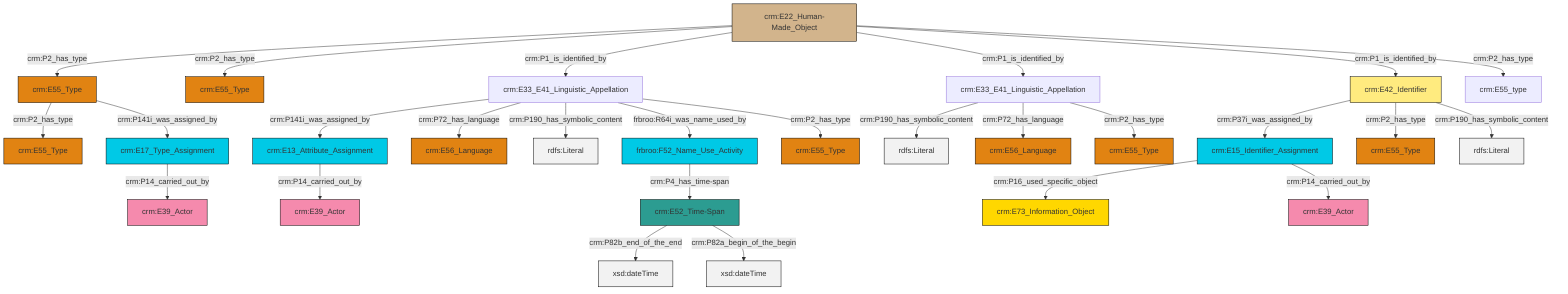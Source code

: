 graph TD
classDef Literal fill:#f2f2f2,stroke:#000000;
classDef CRM_Entity fill:#FFFFFF,stroke:#000000;
classDef Temporal_Entity fill:#00C9E6, stroke:#000000;
classDef Type fill:#E18312, stroke:#000000;
classDef Time-Span fill:#2C9C91, stroke:#000000;
classDef Appellation fill:#FFEB7F, stroke:#000000;
classDef Place fill:#008836, stroke:#000000;
classDef Persistent_Item fill:#B266B2, stroke:#000000;
classDef Conceptual_Object fill:#FFD700, stroke:#000000;
classDef Physical_Thing fill:#D2B48C, stroke:#000000;
classDef Actor fill:#f58aad, stroke:#000000;
classDef PC_Classes fill:#4ce600, stroke:#000000;
classDef Multi fill:#cccccc,stroke:#000000;

2["crm:E33_E41_Linguistic_Appellation"]:::Default -->|crm:P141i_was_assigned_by| 3["crm:E13_Attribute_Assignment"]:::Temporal_Entity
0["crm:E55_Type"]:::Type -->|crm:P2_has_type| 8["crm:E55_Type"]:::Type
9["frbroo:F52_Name_Use_Activity"]:::Temporal_Entity -->|crm:P4_has_time-span| 10["crm:E52_Time-Span"]:::Time-Span
2["crm:E33_E41_Linguistic_Appellation"]:::Default -->|crm:P72_has_language| 11["crm:E56_Language"]:::Type
14["crm:E22_Human-Made_Object"]:::Physical_Thing -->|crm:P2_has_type| 0["crm:E55_Type"]:::Type
17["crm:E17_Type_Assignment"]:::Temporal_Entity -->|crm:P14_carried_out_by| 18["crm:E39_Actor"]:::Actor
19["crm:E33_E41_Linguistic_Appellation"]:::Default -->|crm:P190_has_symbolic_content| 20[rdfs:Literal]:::Literal
10["crm:E52_Time-Span"]:::Time-Span -->|crm:P82b_end_of_the_end| 23[xsd:dateTime]:::Literal
0["crm:E55_Type"]:::Type -->|crm:P141i_was_assigned_by| 17["crm:E17_Type_Assignment"]:::Temporal_Entity
19["crm:E33_E41_Linguistic_Appellation"]:::Default -->|crm:P72_has_language| 24["crm:E56_Language"]:::Type
25["crm:E15_Identifier_Assignment"]:::Temporal_Entity -->|crm:P16_used_specific_object| 26["crm:E73_Information_Object"]:::Conceptual_Object
3["crm:E13_Attribute_Assignment"]:::Temporal_Entity -->|crm:P14_carried_out_by| 6["crm:E39_Actor"]:::Actor
21["crm:E42_Identifier"]:::Appellation -->|crm:P37i_was_assigned_by| 25["crm:E15_Identifier_Assignment"]:::Temporal_Entity
25["crm:E15_Identifier_Assignment"]:::Temporal_Entity -->|crm:P14_carried_out_by| 31["crm:E39_Actor"]:::Actor
2["crm:E33_E41_Linguistic_Appellation"]:::Default -->|crm:P190_has_symbolic_content| 33[rdfs:Literal]:::Literal
10["crm:E52_Time-Span"]:::Time-Span -->|crm:P82a_begin_of_the_begin| 34[xsd:dateTime]:::Literal
2["crm:E33_E41_Linguistic_Appellation"]:::Default -->|frbroo:R64i_was_name_used_by| 9["frbroo:F52_Name_Use_Activity"]:::Temporal_Entity
19["crm:E33_E41_Linguistic_Appellation"]:::Default -->|crm:P2_has_type| 12["crm:E55_Type"]:::Type
14["crm:E22_Human-Made_Object"]:::Physical_Thing -->|crm:P2_has_type| 39["crm:E55_Type"]:::Type
21["crm:E42_Identifier"]:::Appellation -->|crm:P2_has_type| 4["crm:E55_Type"]:::Type
21["crm:E42_Identifier"]:::Appellation -->|crm:P190_has_symbolic_content| 44[rdfs:Literal]:::Literal
2["crm:E33_E41_Linguistic_Appellation"]:::Default -->|crm:P2_has_type| 36["crm:E55_Type"]:::Type
14["crm:E22_Human-Made_Object"]:::Physical_Thing -->|crm:P1_is_identified_by| 2["crm:E33_E41_Linguistic_Appellation"]:::Default
14["crm:E22_Human-Made_Object"]:::Physical_Thing -->|crm:P1_is_identified_by| 19["crm:E33_E41_Linguistic_Appellation"]:::Default
14["crm:E22_Human-Made_Object"]:::Physical_Thing -->|crm:P1_is_identified_by| 21["crm:E42_Identifier"]:::Appellation
14["crm:E22_Human-Made_Object"]:::Physical_Thing -->|crm:P2_has_type| 29["crm:E55_type"]:::Default